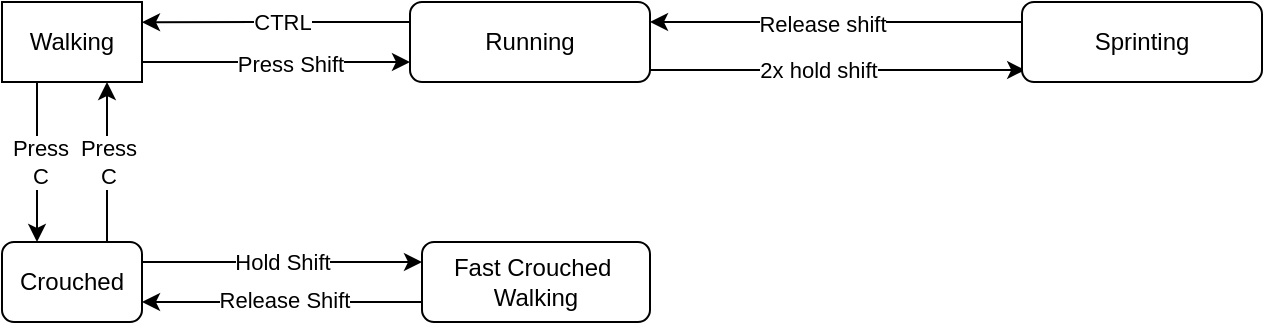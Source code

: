 <mxfile version="13.6.9" type="github">
  <diagram id="C5RBs43oDa-KdzZeNtuy" name="Page-1">
    <mxGraphModel dx="519" dy="334" grid="1" gridSize="10" guides="1" tooltips="1" connect="1" arrows="1" fold="1" page="1" pageScale="1" pageWidth="827" pageHeight="1169" math="0" shadow="0">
      <root>
        <mxCell id="WIyWlLk6GJQsqaUBKTNV-0" />
        <mxCell id="WIyWlLk6GJQsqaUBKTNV-1" parent="WIyWlLk6GJQsqaUBKTNV-0" />
        <mxCell id="lyNfoTk5zOAgH6TURZRj-0" style="edgeStyle=orthogonalEdgeStyle;rounded=0;orthogonalLoop=1;jettySize=auto;html=1;exitX=1;exitY=0.75;exitDx=0;exitDy=0;entryX=0.013;entryY=0.86;entryDx=0;entryDy=0;entryPerimeter=0;" edge="1" parent="WIyWlLk6GJQsqaUBKTNV-1" source="WIyWlLk6GJQsqaUBKTNV-3" target="lyNfoTk5zOAgH6TURZRj-1">
          <mxGeometry relative="1" as="geometry">
            <mxPoint x="660" y="100.095" as="targetPoint" />
            <Array as="points">
              <mxPoint x="494" y="114" />
              <mxPoint x="682" y="114" />
            </Array>
          </mxGeometry>
        </mxCell>
        <mxCell id="lyNfoTk5zOAgH6TURZRj-3" value="2x hold shift" style="edgeLabel;html=1;align=center;verticalAlign=middle;resizable=0;points=[];" vertex="1" connectable="0" parent="lyNfoTk5zOAgH6TURZRj-0">
          <mxGeometry x="-0.082" relative="1" as="geometry">
            <mxPoint as="offset" />
          </mxGeometry>
        </mxCell>
        <mxCell id="lyNfoTk5zOAgH6TURZRj-6" style="edgeStyle=orthogonalEdgeStyle;rounded=0;orthogonalLoop=1;jettySize=auto;html=1;exitX=0;exitY=0.25;exitDx=0;exitDy=0;" edge="1" parent="WIyWlLk6GJQsqaUBKTNV-1" source="WIyWlLk6GJQsqaUBKTNV-3">
          <mxGeometry relative="1" as="geometry">
            <mxPoint x="240" y="90.095" as="targetPoint" />
          </mxGeometry>
        </mxCell>
        <mxCell id="lyNfoTk5zOAgH6TURZRj-7" value="CTRL" style="edgeLabel;html=1;align=center;verticalAlign=middle;resizable=0;points=[];" vertex="1" connectable="0" parent="lyNfoTk5zOAgH6TURZRj-6">
          <mxGeometry x="0.168" y="-1" relative="1" as="geometry">
            <mxPoint x="14" as="offset" />
          </mxGeometry>
        </mxCell>
        <mxCell id="WIyWlLk6GJQsqaUBKTNV-3" value="Running" style="rounded=1;whiteSpace=wrap;html=1;fontSize=12;glass=0;strokeWidth=1;shadow=0;" parent="WIyWlLk6GJQsqaUBKTNV-1" vertex="1">
          <mxGeometry x="374" y="80" width="120" height="40" as="geometry" />
        </mxCell>
        <mxCell id="K9Rb511Cw-FfESZgHAMe-6" style="edgeStyle=orthogonalEdgeStyle;rounded=0;orthogonalLoop=1;jettySize=auto;html=1;" parent="WIyWlLk6GJQsqaUBKTNV-1" source="WIyWlLk6GJQsqaUBKTNV-7" target="WIyWlLk6GJQsqaUBKTNV-3" edge="1">
          <mxGeometry relative="1" as="geometry">
            <Array as="points">
              <mxPoint x="270" y="110" />
              <mxPoint x="270" y="110" />
            </Array>
          </mxGeometry>
        </mxCell>
        <mxCell id="lyNfoTk5zOAgH6TURZRj-2" value="Press Shift" style="edgeLabel;html=1;align=center;verticalAlign=middle;resizable=0;points=[];" vertex="1" connectable="0" parent="K9Rb511Cw-FfESZgHAMe-6">
          <mxGeometry x="0.096" y="-1" relative="1" as="geometry">
            <mxPoint as="offset" />
          </mxGeometry>
        </mxCell>
        <mxCell id="lyNfoTk5zOAgH6TURZRj-18" style="edgeStyle=orthogonalEdgeStyle;rounded=0;orthogonalLoop=1;jettySize=auto;html=1;exitX=0.25;exitY=1;exitDx=0;exitDy=0;entryX=0.25;entryY=0;entryDx=0;entryDy=0;" edge="1" parent="WIyWlLk6GJQsqaUBKTNV-1" source="WIyWlLk6GJQsqaUBKTNV-7" target="lyNfoTk5zOAgH6TURZRj-17">
          <mxGeometry relative="1" as="geometry" />
        </mxCell>
        <mxCell id="lyNfoTk5zOAgH6TURZRj-20" value="Press&lt;br&gt;C" style="edgeLabel;html=1;align=center;verticalAlign=middle;resizable=0;points=[];" vertex="1" connectable="0" parent="lyNfoTk5zOAgH6TURZRj-18">
          <mxGeometry x="-0.16" y="1" relative="1" as="geometry">
            <mxPoint y="6.4" as="offset" />
          </mxGeometry>
        </mxCell>
        <mxCell id="WIyWlLk6GJQsqaUBKTNV-7" value="Walking&lt;br&gt;" style="rounded=1;whiteSpace=wrap;html=1;fontSize=12;glass=0;strokeWidth=1;shadow=0;arcSize=0;" parent="WIyWlLk6GJQsqaUBKTNV-1" vertex="1">
          <mxGeometry x="170" y="80" width="70" height="40" as="geometry" />
        </mxCell>
        <mxCell id="lyNfoTk5zOAgH6TURZRj-4" style="edgeStyle=orthogonalEdgeStyle;rounded=0;orthogonalLoop=1;jettySize=auto;html=1;exitX=0;exitY=0.25;exitDx=0;exitDy=0;entryX=1;entryY=0.25;entryDx=0;entryDy=0;" edge="1" parent="WIyWlLk6GJQsqaUBKTNV-1" source="lyNfoTk5zOAgH6TURZRj-1" target="WIyWlLk6GJQsqaUBKTNV-3">
          <mxGeometry relative="1" as="geometry" />
        </mxCell>
        <mxCell id="lyNfoTk5zOAgH6TURZRj-5" value="Release shift" style="edgeLabel;html=1;align=center;verticalAlign=middle;resizable=0;points=[];" vertex="1" connectable="0" parent="lyNfoTk5zOAgH6TURZRj-4">
          <mxGeometry x="0.182" y="1" relative="1" as="geometry">
            <mxPoint x="10" as="offset" />
          </mxGeometry>
        </mxCell>
        <mxCell id="lyNfoTk5zOAgH6TURZRj-1" value="Sprinting" style="rounded=1;whiteSpace=wrap;html=1;" vertex="1" parent="WIyWlLk6GJQsqaUBKTNV-1">
          <mxGeometry x="680" y="80" width="120" height="40" as="geometry" />
        </mxCell>
        <mxCell id="lyNfoTk5zOAgH6TURZRj-19" style="edgeStyle=orthogonalEdgeStyle;rounded=0;orthogonalLoop=1;jettySize=auto;html=1;exitX=0.75;exitY=0;exitDx=0;exitDy=0;entryX=0.75;entryY=1;entryDx=0;entryDy=0;" edge="1" parent="WIyWlLk6GJQsqaUBKTNV-1" source="lyNfoTk5zOAgH6TURZRj-17" target="WIyWlLk6GJQsqaUBKTNV-7">
          <mxGeometry relative="1" as="geometry" />
        </mxCell>
        <mxCell id="lyNfoTk5zOAgH6TURZRj-21" value="Press&lt;br&gt;C" style="edgeLabel;html=1;align=center;verticalAlign=middle;resizable=0;points=[];" vertex="1" connectable="0" parent="lyNfoTk5zOAgH6TURZRj-19">
          <mxGeometry x="0.16" relative="1" as="geometry">
            <mxPoint y="6.4" as="offset" />
          </mxGeometry>
        </mxCell>
        <mxCell id="lyNfoTk5zOAgH6TURZRj-24" style="edgeStyle=orthogonalEdgeStyle;rounded=0;orthogonalLoop=1;jettySize=auto;html=1;exitX=1;exitY=0.25;exitDx=0;exitDy=0;entryX=0;entryY=0.25;entryDx=0;entryDy=0;" edge="1" parent="WIyWlLk6GJQsqaUBKTNV-1" source="lyNfoTk5zOAgH6TURZRj-17" target="lyNfoTk5zOAgH6TURZRj-23">
          <mxGeometry relative="1" as="geometry" />
        </mxCell>
        <mxCell id="lyNfoTk5zOAgH6TURZRj-25" value="Hold Shift" style="edgeLabel;html=1;align=center;verticalAlign=middle;resizable=0;points=[];" vertex="1" connectable="0" parent="lyNfoTk5zOAgH6TURZRj-24">
          <mxGeometry x="-0.146" relative="1" as="geometry">
            <mxPoint x="10" as="offset" />
          </mxGeometry>
        </mxCell>
        <mxCell id="lyNfoTk5zOAgH6TURZRj-17" value="Crouched" style="rounded=1;whiteSpace=wrap;html=1;" vertex="1" parent="WIyWlLk6GJQsqaUBKTNV-1">
          <mxGeometry x="170" y="200" width="70" height="40" as="geometry" />
        </mxCell>
        <mxCell id="lyNfoTk5zOAgH6TURZRj-26" style="edgeStyle=orthogonalEdgeStyle;rounded=0;orthogonalLoop=1;jettySize=auto;html=1;exitX=0;exitY=0.75;exitDx=0;exitDy=0;entryX=1;entryY=0.75;entryDx=0;entryDy=0;" edge="1" parent="WIyWlLk6GJQsqaUBKTNV-1" source="lyNfoTk5zOAgH6TURZRj-23" target="lyNfoTk5zOAgH6TURZRj-17">
          <mxGeometry relative="1" as="geometry" />
        </mxCell>
        <mxCell id="lyNfoTk5zOAgH6TURZRj-27" value="Release Shift" style="edgeLabel;html=1;align=center;verticalAlign=middle;resizable=0;points=[];" vertex="1" connectable="0" parent="lyNfoTk5zOAgH6TURZRj-26">
          <mxGeometry x="0.203" y="-1" relative="1" as="geometry">
            <mxPoint x="14.4" as="offset" />
          </mxGeometry>
        </mxCell>
        <mxCell id="lyNfoTk5zOAgH6TURZRj-23" value="Fast Crouched&amp;nbsp;&lt;br&gt;Walking" style="rounded=1;whiteSpace=wrap;html=1;" vertex="1" parent="WIyWlLk6GJQsqaUBKTNV-1">
          <mxGeometry x="380" y="200" width="114" height="40" as="geometry" />
        </mxCell>
      </root>
    </mxGraphModel>
  </diagram>
</mxfile>

